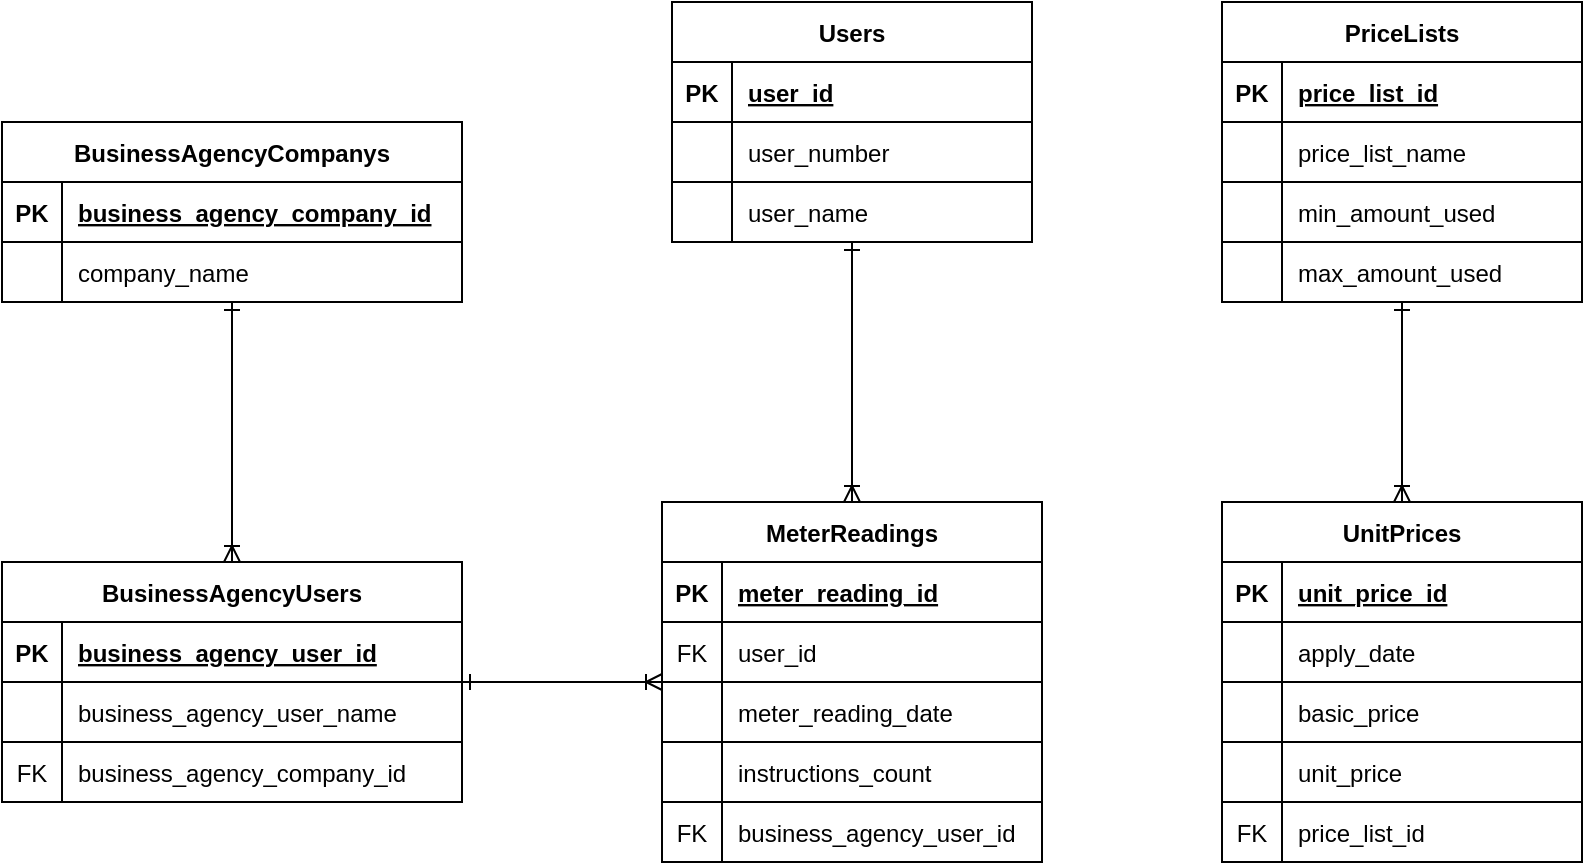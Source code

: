 <mxfile version="20.6.2" type="google"><diagram id="IuskXrep1zlIzm1lVVFw" name="ページ1"><mxGraphModel grid="1" page="1" gridSize="10" guides="1" tooltips="1" connect="1" arrows="1" fold="1" pageScale="1" pageWidth="827" pageHeight="1169" math="0" shadow="0"><root><mxCell id="0"/><mxCell id="1" parent="0"/><mxCell id="roiBrsM_5pLMl7pH1FJv-1" value="MeterReadings" style="shape=table;startSize=30;container=1;collapsible=1;childLayout=tableLayout;fixedRows=1;rowLines=0;fontStyle=1;align=center;resizeLast=1;" vertex="1" parent="1"><mxGeometry x="320" y="290" width="190" height="180" as="geometry"/></mxCell><mxCell id="roiBrsM_5pLMl7pH1FJv-2" value="" style="shape=tableRow;horizontal=0;startSize=0;swimlaneHead=0;swimlaneBody=0;fillColor=none;collapsible=0;dropTarget=0;points=[[0,0.5],[1,0.5]];portConstraint=eastwest;top=0;left=0;right=0;bottom=1;" vertex="1" parent="roiBrsM_5pLMl7pH1FJv-1"><mxGeometry y="30" width="190" height="30" as="geometry"/></mxCell><mxCell id="roiBrsM_5pLMl7pH1FJv-3" value="PK" style="shape=partialRectangle;connectable=0;fillColor=none;top=0;left=0;bottom=0;right=0;fontStyle=1;overflow=hidden;" vertex="1" parent="roiBrsM_5pLMl7pH1FJv-2"><mxGeometry width="30" height="30" as="geometry"><mxRectangle width="30" height="30" as="alternateBounds"/></mxGeometry></mxCell><mxCell id="roiBrsM_5pLMl7pH1FJv-4" value="meter_reading_id" style="shape=partialRectangle;connectable=0;fillColor=none;top=0;left=0;bottom=0;right=0;align=left;spacingLeft=6;fontStyle=5;overflow=hidden;" vertex="1" parent="roiBrsM_5pLMl7pH1FJv-2"><mxGeometry x="30" width="160" height="30" as="geometry"><mxRectangle width="160" height="30" as="alternateBounds"/></mxGeometry></mxCell><mxCell id="roiBrsM_5pLMl7pH1FJv-5" style="shape=tableRow;horizontal=0;startSize=0;swimlaneHead=0;swimlaneBody=0;fillColor=none;collapsible=0;dropTarget=0;points=[[0,0.5],[1,0.5]];portConstraint=eastwest;top=0;left=0;right=0;bottom=1;fontStyle=1" vertex="1" parent="roiBrsM_5pLMl7pH1FJv-1"><mxGeometry y="60" width="190" height="30" as="geometry"/></mxCell><mxCell id="roiBrsM_5pLMl7pH1FJv-6" value="FK" style="shape=partialRectangle;connectable=0;fillColor=none;top=0;left=0;bottom=0;right=0;fontStyle=0;overflow=hidden;" vertex="1" parent="roiBrsM_5pLMl7pH1FJv-5"><mxGeometry width="30" height="30" as="geometry"><mxRectangle width="30" height="30" as="alternateBounds"/></mxGeometry></mxCell><mxCell id="roiBrsM_5pLMl7pH1FJv-7" value="user_id" style="shape=partialRectangle;connectable=0;fillColor=none;top=0;left=0;bottom=0;right=0;align=left;spacingLeft=6;fontStyle=0;overflow=hidden;" vertex="1" parent="roiBrsM_5pLMl7pH1FJv-5"><mxGeometry x="30" width="160" height="30" as="geometry"><mxRectangle width="160" height="30" as="alternateBounds"/></mxGeometry></mxCell><mxCell id="roiBrsM_5pLMl7pH1FJv-8" style="shape=tableRow;horizontal=0;startSize=0;swimlaneHead=0;swimlaneBody=0;fillColor=none;collapsible=0;dropTarget=0;points=[[0,0.5],[1,0.5]];portConstraint=eastwest;top=0;left=0;right=0;bottom=1;fontStyle=1" vertex="1" parent="roiBrsM_5pLMl7pH1FJv-1"><mxGeometry y="90" width="190" height="30" as="geometry"/></mxCell><mxCell id="roiBrsM_5pLMl7pH1FJv-9" value="" style="shape=partialRectangle;connectable=0;fillColor=none;top=0;left=0;bottom=0;right=0;fontStyle=0;overflow=hidden;" vertex="1" parent="roiBrsM_5pLMl7pH1FJv-8"><mxGeometry width="30" height="30" as="geometry"><mxRectangle width="30" height="30" as="alternateBounds"/></mxGeometry></mxCell><mxCell id="roiBrsM_5pLMl7pH1FJv-10" value="meter_reading_date" style="shape=partialRectangle;connectable=0;fillColor=none;top=0;left=0;bottom=0;right=0;align=left;spacingLeft=6;fontStyle=0;overflow=hidden;" vertex="1" parent="roiBrsM_5pLMl7pH1FJv-8"><mxGeometry x="30" width="160" height="30" as="geometry"><mxRectangle width="160" height="30" as="alternateBounds"/></mxGeometry></mxCell><mxCell id="roiBrsM_5pLMl7pH1FJv-11" style="shape=tableRow;horizontal=0;startSize=0;swimlaneHead=0;swimlaneBody=0;fillColor=none;collapsible=0;dropTarget=0;points=[[0,0.5],[1,0.5]];portConstraint=eastwest;top=0;left=0;right=0;bottom=1;fontStyle=1" vertex="1" parent="roiBrsM_5pLMl7pH1FJv-1"><mxGeometry y="120" width="190" height="30" as="geometry"/></mxCell><mxCell id="roiBrsM_5pLMl7pH1FJv-12" style="shape=partialRectangle;connectable=0;fillColor=none;top=0;left=0;bottom=0;right=0;fontStyle=0;overflow=hidden;" vertex="1" parent="roiBrsM_5pLMl7pH1FJv-11"><mxGeometry width="30" height="30" as="geometry"><mxRectangle width="30" height="30" as="alternateBounds"/></mxGeometry></mxCell><mxCell id="roiBrsM_5pLMl7pH1FJv-13" value="instructions_count" style="shape=partialRectangle;connectable=0;fillColor=none;top=0;left=0;bottom=0;right=0;align=left;spacingLeft=6;fontStyle=0;overflow=hidden;" vertex="1" parent="roiBrsM_5pLMl7pH1FJv-11"><mxGeometry x="30" width="160" height="30" as="geometry"><mxRectangle width="160" height="30" as="alternateBounds"/></mxGeometry></mxCell><mxCell id="roiBrsM_5pLMl7pH1FJv-104" style="shape=tableRow;horizontal=0;startSize=0;swimlaneHead=0;swimlaneBody=0;fillColor=none;collapsible=0;dropTarget=0;points=[[0,0.5],[1,0.5]];portConstraint=eastwest;top=0;left=0;right=0;bottom=1;fontStyle=1" vertex="1" parent="roiBrsM_5pLMl7pH1FJv-1"><mxGeometry y="150" width="190" height="30" as="geometry"/></mxCell><mxCell id="roiBrsM_5pLMl7pH1FJv-105" value="FK" style="shape=partialRectangle;connectable=0;fillColor=none;top=0;left=0;bottom=0;right=0;fontStyle=0;overflow=hidden;" vertex="1" parent="roiBrsM_5pLMl7pH1FJv-104"><mxGeometry width="30" height="30" as="geometry"><mxRectangle width="30" height="30" as="alternateBounds"/></mxGeometry></mxCell><mxCell id="roiBrsM_5pLMl7pH1FJv-106" value="business_agency_user_id" style="shape=partialRectangle;connectable=0;fillColor=none;top=0;left=0;bottom=0;right=0;align=left;spacingLeft=6;fontStyle=0;overflow=hidden;" vertex="1" parent="roiBrsM_5pLMl7pH1FJv-104"><mxGeometry x="30" width="160" height="30" as="geometry"><mxRectangle width="160" height="30" as="alternateBounds"/></mxGeometry></mxCell><mxCell id="roiBrsM_5pLMl7pH1FJv-20" value="Users" style="shape=table;startSize=30;container=1;collapsible=1;childLayout=tableLayout;fixedRows=1;rowLines=0;fontStyle=1;align=center;resizeLast=1;" vertex="1" parent="1"><mxGeometry x="325" y="40" width="180" height="120" as="geometry"/></mxCell><mxCell id="roiBrsM_5pLMl7pH1FJv-21" value="" style="shape=tableRow;horizontal=0;startSize=0;swimlaneHead=0;swimlaneBody=0;fillColor=none;collapsible=0;dropTarget=0;points=[[0,0.5],[1,0.5]];portConstraint=eastwest;top=0;left=0;right=0;bottom=1;" vertex="1" parent="roiBrsM_5pLMl7pH1FJv-20"><mxGeometry y="30" width="180" height="30" as="geometry"/></mxCell><mxCell id="roiBrsM_5pLMl7pH1FJv-22" value="PK" style="shape=partialRectangle;connectable=0;fillColor=none;top=0;left=0;bottom=0;right=0;fontStyle=1;overflow=hidden;" vertex="1" parent="roiBrsM_5pLMl7pH1FJv-21"><mxGeometry width="30" height="30" as="geometry"><mxRectangle width="30" height="30" as="alternateBounds"/></mxGeometry></mxCell><mxCell id="roiBrsM_5pLMl7pH1FJv-23" value="user_id" style="shape=partialRectangle;connectable=0;fillColor=none;top=0;left=0;bottom=0;right=0;align=left;spacingLeft=6;fontStyle=5;overflow=hidden;" vertex="1" parent="roiBrsM_5pLMl7pH1FJv-21"><mxGeometry x="30" width="150" height="30" as="geometry"><mxRectangle width="150" height="30" as="alternateBounds"/></mxGeometry></mxCell><mxCell id="roiBrsM_5pLMl7pH1FJv-24" style="shape=tableRow;horizontal=0;startSize=0;swimlaneHead=0;swimlaneBody=0;fillColor=none;collapsible=0;dropTarget=0;points=[[0,0.5],[1,0.5]];portConstraint=eastwest;top=0;left=0;right=0;bottom=1;fontStyle=1" vertex="1" parent="roiBrsM_5pLMl7pH1FJv-20"><mxGeometry y="60" width="180" height="30" as="geometry"/></mxCell><mxCell id="roiBrsM_5pLMl7pH1FJv-25" value="" style="shape=partialRectangle;connectable=0;fillColor=none;top=0;left=0;bottom=0;right=0;fontStyle=0;overflow=hidden;" vertex="1" parent="roiBrsM_5pLMl7pH1FJv-24"><mxGeometry width="30" height="30" as="geometry"><mxRectangle width="30" height="30" as="alternateBounds"/></mxGeometry></mxCell><mxCell id="roiBrsM_5pLMl7pH1FJv-26" value="user_number" style="shape=partialRectangle;connectable=0;fillColor=none;top=0;left=0;bottom=0;right=0;align=left;spacingLeft=6;fontStyle=0;overflow=hidden;" vertex="1" parent="roiBrsM_5pLMl7pH1FJv-24"><mxGeometry x="30" width="150" height="30" as="geometry"><mxRectangle width="150" height="30" as="alternateBounds"/></mxGeometry></mxCell><mxCell id="roiBrsM_5pLMl7pH1FJv-27" style="shape=tableRow;horizontal=0;startSize=0;swimlaneHead=0;swimlaneBody=0;fillColor=none;collapsible=0;dropTarget=0;points=[[0,0.5],[1,0.5]];portConstraint=eastwest;top=0;left=0;right=0;bottom=1;fontStyle=1" vertex="1" parent="roiBrsM_5pLMl7pH1FJv-20"><mxGeometry y="90" width="180" height="30" as="geometry"/></mxCell><mxCell id="roiBrsM_5pLMl7pH1FJv-28" style="shape=partialRectangle;connectable=0;fillColor=none;top=0;left=0;bottom=0;right=0;fontStyle=0;overflow=hidden;" vertex="1" parent="roiBrsM_5pLMl7pH1FJv-27"><mxGeometry width="30" height="30" as="geometry"><mxRectangle width="30" height="30" as="alternateBounds"/></mxGeometry></mxCell><mxCell id="roiBrsM_5pLMl7pH1FJv-29" value="user_name" style="shape=partialRectangle;connectable=0;fillColor=none;top=0;left=0;bottom=0;right=0;align=left;spacingLeft=6;fontStyle=0;overflow=hidden;" vertex="1" parent="roiBrsM_5pLMl7pH1FJv-27"><mxGeometry x="30" width="150" height="30" as="geometry"><mxRectangle width="150" height="30" as="alternateBounds"/></mxGeometry></mxCell><mxCell id="roiBrsM_5pLMl7pH1FJv-36" value="BusinessAgencyUsers" style="shape=table;startSize=30;container=1;collapsible=1;childLayout=tableLayout;fixedRows=1;rowLines=0;fontStyle=1;align=center;resizeLast=1;" vertex="1" parent="1"><mxGeometry x="-10" y="320" width="230" height="120" as="geometry"/></mxCell><mxCell id="roiBrsM_5pLMl7pH1FJv-37" value="" style="shape=tableRow;horizontal=0;startSize=0;swimlaneHead=0;swimlaneBody=0;fillColor=none;collapsible=0;dropTarget=0;points=[[0,0.5],[1,0.5]];portConstraint=eastwest;top=0;left=0;right=0;bottom=1;" vertex="1" parent="roiBrsM_5pLMl7pH1FJv-36"><mxGeometry y="30" width="230" height="30" as="geometry"/></mxCell><mxCell id="roiBrsM_5pLMl7pH1FJv-38" value="PK" style="shape=partialRectangle;connectable=0;fillColor=none;top=0;left=0;bottom=0;right=0;fontStyle=1;overflow=hidden;" vertex="1" parent="roiBrsM_5pLMl7pH1FJv-37"><mxGeometry width="30" height="30" as="geometry"><mxRectangle width="30" height="30" as="alternateBounds"/></mxGeometry></mxCell><mxCell id="roiBrsM_5pLMl7pH1FJv-39" value="business_agency_user_id" style="shape=partialRectangle;connectable=0;fillColor=none;top=0;left=0;bottom=0;right=0;align=left;spacingLeft=6;fontStyle=5;overflow=hidden;" vertex="1" parent="roiBrsM_5pLMl7pH1FJv-37"><mxGeometry x="30" width="200" height="30" as="geometry"><mxRectangle width="200" height="30" as="alternateBounds"/></mxGeometry></mxCell><mxCell id="roiBrsM_5pLMl7pH1FJv-40" style="shape=tableRow;horizontal=0;startSize=0;swimlaneHead=0;swimlaneBody=0;fillColor=none;collapsible=0;dropTarget=0;points=[[0,0.5],[1,0.5]];portConstraint=eastwest;top=0;left=0;right=0;bottom=1;fontStyle=1" vertex="1" parent="roiBrsM_5pLMl7pH1FJv-36"><mxGeometry y="60" width="230" height="30" as="geometry"/></mxCell><mxCell id="roiBrsM_5pLMl7pH1FJv-41" value="" style="shape=partialRectangle;connectable=0;fillColor=none;top=0;left=0;bottom=0;right=0;fontStyle=0;overflow=hidden;" vertex="1" parent="roiBrsM_5pLMl7pH1FJv-40"><mxGeometry width="30" height="30" as="geometry"><mxRectangle width="30" height="30" as="alternateBounds"/></mxGeometry></mxCell><mxCell id="roiBrsM_5pLMl7pH1FJv-42" value="business_agency_user_name" style="shape=partialRectangle;connectable=0;fillColor=none;top=0;left=0;bottom=0;right=0;align=left;spacingLeft=6;fontStyle=0;overflow=hidden;" vertex="1" parent="roiBrsM_5pLMl7pH1FJv-40"><mxGeometry x="30" width="200" height="30" as="geometry"><mxRectangle width="200" height="30" as="alternateBounds"/></mxGeometry></mxCell><mxCell id="roiBrsM_5pLMl7pH1FJv-68" style="shape=tableRow;horizontal=0;startSize=0;swimlaneHead=0;swimlaneBody=0;fillColor=none;collapsible=0;dropTarget=0;points=[[0,0.5],[1,0.5]];portConstraint=eastwest;top=0;left=0;right=0;bottom=1;fontStyle=1" vertex="1" parent="roiBrsM_5pLMl7pH1FJv-36"><mxGeometry y="90" width="230" height="30" as="geometry"/></mxCell><mxCell id="roiBrsM_5pLMl7pH1FJv-69" value="FK" style="shape=partialRectangle;connectable=0;fillColor=none;top=0;left=0;bottom=0;right=0;fontStyle=0;overflow=hidden;" vertex="1" parent="roiBrsM_5pLMl7pH1FJv-68"><mxGeometry width="30" height="30" as="geometry"><mxRectangle width="30" height="30" as="alternateBounds"/></mxGeometry></mxCell><mxCell id="roiBrsM_5pLMl7pH1FJv-70" value="business_agency_company_id" style="shape=partialRectangle;connectable=0;fillColor=none;top=0;left=0;bottom=0;right=0;align=left;spacingLeft=6;fontStyle=0;overflow=hidden;" vertex="1" parent="roiBrsM_5pLMl7pH1FJv-68"><mxGeometry x="30" width="200" height="30" as="geometry"><mxRectangle width="200" height="30" as="alternateBounds"/></mxGeometry></mxCell><mxCell id="roiBrsM_5pLMl7pH1FJv-52" value="BusinessAgencyCompanys" style="shape=table;startSize=30;container=1;collapsible=1;childLayout=tableLayout;fixedRows=1;rowLines=0;fontStyle=1;align=center;resizeLast=1;" vertex="1" parent="1"><mxGeometry x="-10" y="100" width="230" height="90" as="geometry"/></mxCell><mxCell id="roiBrsM_5pLMl7pH1FJv-53" value="" style="shape=tableRow;horizontal=0;startSize=0;swimlaneHead=0;swimlaneBody=0;fillColor=none;collapsible=0;dropTarget=0;points=[[0,0.5],[1,0.5]];portConstraint=eastwest;top=0;left=0;right=0;bottom=1;" vertex="1" parent="roiBrsM_5pLMl7pH1FJv-52"><mxGeometry y="30" width="230" height="30" as="geometry"/></mxCell><mxCell id="roiBrsM_5pLMl7pH1FJv-54" value="PK" style="shape=partialRectangle;connectable=0;fillColor=none;top=0;left=0;bottom=0;right=0;fontStyle=1;overflow=hidden;" vertex="1" parent="roiBrsM_5pLMl7pH1FJv-53"><mxGeometry width="30" height="30" as="geometry"><mxRectangle width="30" height="30" as="alternateBounds"/></mxGeometry></mxCell><mxCell id="roiBrsM_5pLMl7pH1FJv-55" value="business_agency_company_id" style="shape=partialRectangle;connectable=0;fillColor=none;top=0;left=0;bottom=0;right=0;align=left;spacingLeft=6;fontStyle=5;overflow=hidden;" vertex="1" parent="roiBrsM_5pLMl7pH1FJv-53"><mxGeometry x="30" width="200" height="30" as="geometry"><mxRectangle width="200" height="30" as="alternateBounds"/></mxGeometry></mxCell><mxCell id="roiBrsM_5pLMl7pH1FJv-56" style="shape=tableRow;horizontal=0;startSize=0;swimlaneHead=0;swimlaneBody=0;fillColor=none;collapsible=0;dropTarget=0;points=[[0,0.5],[1,0.5]];portConstraint=eastwest;top=0;left=0;right=0;bottom=1;fontStyle=1" vertex="1" parent="roiBrsM_5pLMl7pH1FJv-52"><mxGeometry y="60" width="230" height="30" as="geometry"/></mxCell><mxCell id="roiBrsM_5pLMl7pH1FJv-57" value="" style="shape=partialRectangle;connectable=0;fillColor=none;top=0;left=0;bottom=0;right=0;fontStyle=0;overflow=hidden;" vertex="1" parent="roiBrsM_5pLMl7pH1FJv-56"><mxGeometry width="30" height="30" as="geometry"><mxRectangle width="30" height="30" as="alternateBounds"/></mxGeometry></mxCell><mxCell id="roiBrsM_5pLMl7pH1FJv-58" value="company_name" style="shape=partialRectangle;connectable=0;fillColor=none;top=0;left=0;bottom=0;right=0;align=left;spacingLeft=6;fontStyle=0;overflow=hidden;" vertex="1" parent="roiBrsM_5pLMl7pH1FJv-56"><mxGeometry x="30" width="200" height="30" as="geometry"><mxRectangle width="200" height="30" as="alternateBounds"/></mxGeometry></mxCell><mxCell id="roiBrsM_5pLMl7pH1FJv-71" value="" style="fontSize=12;html=1;endArrow=ERoneToMany;rounded=0;startArrow=ERone;startFill=0;edgeStyle=orthogonalEdgeStyle;" edge="1" parent="1" source="roiBrsM_5pLMl7pH1FJv-52" target="roiBrsM_5pLMl7pH1FJv-36"><mxGeometry width="100" height="100" relative="1" as="geometry"><mxPoint x="730" y="-160" as="sourcePoint"/><mxPoint x="632.75" y="-160" as="targetPoint"/><Array as="points"/></mxGeometry></mxCell><mxCell id="roiBrsM_5pLMl7pH1FJv-72" value="" style="fontSize=12;html=1;endArrow=ERoneToMany;rounded=0;startArrow=ERone;startFill=0;" edge="1" parent="1" source="roiBrsM_5pLMl7pH1FJv-36" target="roiBrsM_5pLMl7pH1FJv-1"><mxGeometry width="100" height="100" relative="1" as="geometry"><mxPoint x="115" y="200" as="sourcePoint"/><mxPoint x="115" y="315" as="targetPoint"/></mxGeometry></mxCell><mxCell id="roiBrsM_5pLMl7pH1FJv-73" value="" style="fontSize=12;html=1;endArrow=ERoneToMany;rounded=0;startArrow=ERone;startFill=0;" edge="1" parent="1" source="roiBrsM_5pLMl7pH1FJv-20" target="roiBrsM_5pLMl7pH1FJv-1"><mxGeometry width="100" height="100" relative="1" as="geometry"><mxPoint x="115" y="200" as="sourcePoint"/><mxPoint x="115" y="315" as="targetPoint"/></mxGeometry></mxCell><mxCell id="roiBrsM_5pLMl7pH1FJv-74" value="PriceLists" style="shape=table;startSize=30;container=1;collapsible=1;childLayout=tableLayout;fixedRows=1;rowLines=0;fontStyle=1;align=center;resizeLast=1;" vertex="1" parent="1"><mxGeometry x="600" y="40" width="180" height="150" as="geometry"/></mxCell><mxCell id="roiBrsM_5pLMl7pH1FJv-75" value="" style="shape=tableRow;horizontal=0;startSize=0;swimlaneHead=0;swimlaneBody=0;fillColor=none;collapsible=0;dropTarget=0;points=[[0,0.5],[1,0.5]];portConstraint=eastwest;top=0;left=0;right=0;bottom=1;" vertex="1" parent="roiBrsM_5pLMl7pH1FJv-74"><mxGeometry y="30" width="180" height="30" as="geometry"/></mxCell><mxCell id="roiBrsM_5pLMl7pH1FJv-76" value="PK" style="shape=partialRectangle;connectable=0;fillColor=none;top=0;left=0;bottom=0;right=0;fontStyle=1;overflow=hidden;" vertex="1" parent="roiBrsM_5pLMl7pH1FJv-75"><mxGeometry width="30" height="30" as="geometry"><mxRectangle width="30" height="30" as="alternateBounds"/></mxGeometry></mxCell><mxCell id="roiBrsM_5pLMl7pH1FJv-77" value="price_list_id" style="shape=partialRectangle;connectable=0;fillColor=none;top=0;left=0;bottom=0;right=0;align=left;spacingLeft=6;fontStyle=5;overflow=hidden;" vertex="1" parent="roiBrsM_5pLMl7pH1FJv-75"><mxGeometry x="30" width="150" height="30" as="geometry"><mxRectangle width="150" height="30" as="alternateBounds"/></mxGeometry></mxCell><mxCell id="roiBrsM_5pLMl7pH1FJv-78" style="shape=tableRow;horizontal=0;startSize=0;swimlaneHead=0;swimlaneBody=0;fillColor=none;collapsible=0;dropTarget=0;points=[[0,0.5],[1,0.5]];portConstraint=eastwest;top=0;left=0;right=0;bottom=1;fontStyle=1" vertex="1" parent="roiBrsM_5pLMl7pH1FJv-74"><mxGeometry y="60" width="180" height="30" as="geometry"/></mxCell><mxCell id="roiBrsM_5pLMl7pH1FJv-79" value="" style="shape=partialRectangle;connectable=0;fillColor=none;top=0;left=0;bottom=0;right=0;fontStyle=0;overflow=hidden;" vertex="1" parent="roiBrsM_5pLMl7pH1FJv-78"><mxGeometry width="30" height="30" as="geometry"><mxRectangle width="30" height="30" as="alternateBounds"/></mxGeometry></mxCell><mxCell id="roiBrsM_5pLMl7pH1FJv-80" value="price_list_name" style="shape=partialRectangle;connectable=0;fillColor=none;top=0;left=0;bottom=0;right=0;align=left;spacingLeft=6;fontStyle=0;overflow=hidden;" vertex="1" parent="roiBrsM_5pLMl7pH1FJv-78"><mxGeometry x="30" width="150" height="30" as="geometry"><mxRectangle width="150" height="30" as="alternateBounds"/></mxGeometry></mxCell><mxCell id="roiBrsM_5pLMl7pH1FJv-81" style="shape=tableRow;horizontal=0;startSize=0;swimlaneHead=0;swimlaneBody=0;fillColor=none;collapsible=0;dropTarget=0;points=[[0,0.5],[1,0.5]];portConstraint=eastwest;top=0;left=0;right=0;bottom=1;fontStyle=1" vertex="1" parent="roiBrsM_5pLMl7pH1FJv-74"><mxGeometry y="90" width="180" height="30" as="geometry"/></mxCell><mxCell id="roiBrsM_5pLMl7pH1FJv-82" style="shape=partialRectangle;connectable=0;fillColor=none;top=0;left=0;bottom=0;right=0;fontStyle=0;overflow=hidden;" vertex="1" parent="roiBrsM_5pLMl7pH1FJv-81"><mxGeometry width="30" height="30" as="geometry"><mxRectangle width="30" height="30" as="alternateBounds"/></mxGeometry></mxCell><mxCell id="roiBrsM_5pLMl7pH1FJv-83" value="min_amount_used" style="shape=partialRectangle;connectable=0;fillColor=none;top=0;left=0;bottom=0;right=0;align=left;spacingLeft=6;fontStyle=0;overflow=hidden;" vertex="1" parent="roiBrsM_5pLMl7pH1FJv-81"><mxGeometry x="30" width="150" height="30" as="geometry"><mxRectangle width="150" height="30" as="alternateBounds"/></mxGeometry></mxCell><mxCell id="roiBrsM_5pLMl7pH1FJv-84" style="shape=tableRow;horizontal=0;startSize=0;swimlaneHead=0;swimlaneBody=0;fillColor=none;collapsible=0;dropTarget=0;points=[[0,0.5],[1,0.5]];portConstraint=eastwest;top=0;left=0;right=0;bottom=1;fontStyle=1" vertex="1" parent="roiBrsM_5pLMl7pH1FJv-74"><mxGeometry y="120" width="180" height="30" as="geometry"/></mxCell><mxCell id="roiBrsM_5pLMl7pH1FJv-85" style="shape=partialRectangle;connectable=0;fillColor=none;top=0;left=0;bottom=0;right=0;fontStyle=0;overflow=hidden;" vertex="1" parent="roiBrsM_5pLMl7pH1FJv-84"><mxGeometry width="30" height="30" as="geometry"><mxRectangle width="30" height="30" as="alternateBounds"/></mxGeometry></mxCell><mxCell id="roiBrsM_5pLMl7pH1FJv-86" value="max_amount_used" style="shape=partialRectangle;connectable=0;fillColor=none;top=0;left=0;bottom=0;right=0;align=left;spacingLeft=6;fontStyle=0;overflow=hidden;" vertex="1" parent="roiBrsM_5pLMl7pH1FJv-84"><mxGeometry x="30" width="150" height="30" as="geometry"><mxRectangle width="150" height="30" as="alternateBounds"/></mxGeometry></mxCell><mxCell id="roiBrsM_5pLMl7pH1FJv-87" value="UnitPrices" style="shape=table;startSize=30;container=1;collapsible=1;childLayout=tableLayout;fixedRows=1;rowLines=0;fontStyle=1;align=center;resizeLast=1;" vertex="1" parent="1"><mxGeometry x="600" y="290" width="180" height="180" as="geometry"/></mxCell><mxCell id="roiBrsM_5pLMl7pH1FJv-88" value="" style="shape=tableRow;horizontal=0;startSize=0;swimlaneHead=0;swimlaneBody=0;fillColor=none;collapsible=0;dropTarget=0;points=[[0,0.5],[1,0.5]];portConstraint=eastwest;top=0;left=0;right=0;bottom=1;" vertex="1" parent="roiBrsM_5pLMl7pH1FJv-87"><mxGeometry y="30" width="180" height="30" as="geometry"/></mxCell><mxCell id="roiBrsM_5pLMl7pH1FJv-89" value="PK" style="shape=partialRectangle;connectable=0;fillColor=none;top=0;left=0;bottom=0;right=0;fontStyle=1;overflow=hidden;" vertex="1" parent="roiBrsM_5pLMl7pH1FJv-88"><mxGeometry width="30" height="30" as="geometry"><mxRectangle width="30" height="30" as="alternateBounds"/></mxGeometry></mxCell><mxCell id="roiBrsM_5pLMl7pH1FJv-90" value="unit_price_id" style="shape=partialRectangle;connectable=0;fillColor=none;top=0;left=0;bottom=0;right=0;align=left;spacingLeft=6;fontStyle=5;overflow=hidden;" vertex="1" parent="roiBrsM_5pLMl7pH1FJv-88"><mxGeometry x="30" width="150" height="30" as="geometry"><mxRectangle width="150" height="30" as="alternateBounds"/></mxGeometry></mxCell><mxCell id="roiBrsM_5pLMl7pH1FJv-91" style="shape=tableRow;horizontal=0;startSize=0;swimlaneHead=0;swimlaneBody=0;fillColor=none;collapsible=0;dropTarget=0;points=[[0,0.5],[1,0.5]];portConstraint=eastwest;top=0;left=0;right=0;bottom=1;fontStyle=1" vertex="1" parent="roiBrsM_5pLMl7pH1FJv-87"><mxGeometry y="60" width="180" height="30" as="geometry"/></mxCell><mxCell id="roiBrsM_5pLMl7pH1FJv-92" value="" style="shape=partialRectangle;connectable=0;fillColor=none;top=0;left=0;bottom=0;right=0;fontStyle=0;overflow=hidden;" vertex="1" parent="roiBrsM_5pLMl7pH1FJv-91"><mxGeometry width="30" height="30" as="geometry"><mxRectangle width="30" height="30" as="alternateBounds"/></mxGeometry></mxCell><mxCell id="roiBrsM_5pLMl7pH1FJv-93" value="apply_date" style="shape=partialRectangle;connectable=0;fillColor=none;top=0;left=0;bottom=0;right=0;align=left;spacingLeft=6;fontStyle=0;overflow=hidden;" vertex="1" parent="roiBrsM_5pLMl7pH1FJv-91"><mxGeometry x="30" width="150" height="30" as="geometry"><mxRectangle width="150" height="30" as="alternateBounds"/></mxGeometry></mxCell><mxCell id="roiBrsM_5pLMl7pH1FJv-94" style="shape=tableRow;horizontal=0;startSize=0;swimlaneHead=0;swimlaneBody=0;fillColor=none;collapsible=0;dropTarget=0;points=[[0,0.5],[1,0.5]];portConstraint=eastwest;top=0;left=0;right=0;bottom=1;fontStyle=1" vertex="1" parent="roiBrsM_5pLMl7pH1FJv-87"><mxGeometry y="90" width="180" height="30" as="geometry"/></mxCell><mxCell id="roiBrsM_5pLMl7pH1FJv-95" style="shape=partialRectangle;connectable=0;fillColor=none;top=0;left=0;bottom=0;right=0;fontStyle=0;overflow=hidden;" vertex="1" parent="roiBrsM_5pLMl7pH1FJv-94"><mxGeometry width="30" height="30" as="geometry"><mxRectangle width="30" height="30" as="alternateBounds"/></mxGeometry></mxCell><mxCell id="roiBrsM_5pLMl7pH1FJv-96" value="basic_price" style="shape=partialRectangle;connectable=0;fillColor=none;top=0;left=0;bottom=0;right=0;align=left;spacingLeft=6;fontStyle=0;overflow=hidden;" vertex="1" parent="roiBrsM_5pLMl7pH1FJv-94"><mxGeometry x="30" width="150" height="30" as="geometry"><mxRectangle width="150" height="30" as="alternateBounds"/></mxGeometry></mxCell><mxCell id="roiBrsM_5pLMl7pH1FJv-97" style="shape=tableRow;horizontal=0;startSize=0;swimlaneHead=0;swimlaneBody=0;fillColor=none;collapsible=0;dropTarget=0;points=[[0,0.5],[1,0.5]];portConstraint=eastwest;top=0;left=0;right=0;bottom=1;fontStyle=1" vertex="1" parent="roiBrsM_5pLMl7pH1FJv-87"><mxGeometry y="120" width="180" height="30" as="geometry"/></mxCell><mxCell id="roiBrsM_5pLMl7pH1FJv-98" style="shape=partialRectangle;connectable=0;fillColor=none;top=0;left=0;bottom=0;right=0;fontStyle=0;overflow=hidden;" vertex="1" parent="roiBrsM_5pLMl7pH1FJv-97"><mxGeometry width="30" height="30" as="geometry"><mxRectangle width="30" height="30" as="alternateBounds"/></mxGeometry></mxCell><mxCell id="roiBrsM_5pLMl7pH1FJv-99" value="unit_price" style="shape=partialRectangle;connectable=0;fillColor=none;top=0;left=0;bottom=0;right=0;align=left;spacingLeft=6;fontStyle=0;overflow=hidden;" vertex="1" parent="roiBrsM_5pLMl7pH1FJv-97"><mxGeometry x="30" width="150" height="30" as="geometry"><mxRectangle width="150" height="30" as="alternateBounds"/></mxGeometry></mxCell><mxCell id="roiBrsM_5pLMl7pH1FJv-100" style="shape=tableRow;horizontal=0;startSize=0;swimlaneHead=0;swimlaneBody=0;fillColor=none;collapsible=0;dropTarget=0;points=[[0,0.5],[1,0.5]];portConstraint=eastwest;top=0;left=0;right=0;bottom=1;fontStyle=1" vertex="1" parent="roiBrsM_5pLMl7pH1FJv-87"><mxGeometry y="150" width="180" height="30" as="geometry"/></mxCell><mxCell id="roiBrsM_5pLMl7pH1FJv-101" value="FK" style="shape=partialRectangle;connectable=0;fillColor=none;top=0;left=0;bottom=0;right=0;fontStyle=0;overflow=hidden;" vertex="1" parent="roiBrsM_5pLMl7pH1FJv-100"><mxGeometry width="30" height="30" as="geometry"><mxRectangle width="30" height="30" as="alternateBounds"/></mxGeometry></mxCell><mxCell id="roiBrsM_5pLMl7pH1FJv-102" value="price_list_id" style="shape=partialRectangle;connectable=0;fillColor=none;top=0;left=0;bottom=0;right=0;align=left;spacingLeft=6;fontStyle=0;overflow=hidden;" vertex="1" parent="roiBrsM_5pLMl7pH1FJv-100"><mxGeometry x="30" width="150" height="30" as="geometry"><mxRectangle width="150" height="30" as="alternateBounds"/></mxGeometry></mxCell><mxCell id="roiBrsM_5pLMl7pH1FJv-103" value="" style="fontSize=12;html=1;endArrow=ERoneToMany;rounded=0;startArrow=ERone;startFill=0;edgeStyle=orthogonalEdgeStyle;" edge="1" parent="1" source="roiBrsM_5pLMl7pH1FJv-74" target="roiBrsM_5pLMl7pH1FJv-87"><mxGeometry width="100" height="100" relative="1" as="geometry"><mxPoint x="420" y="200" as="sourcePoint"/><mxPoint x="420" y="270" as="targetPoint"/><Array as="points"/></mxGeometry></mxCell></root></mxGraphModel></diagram></mxfile>